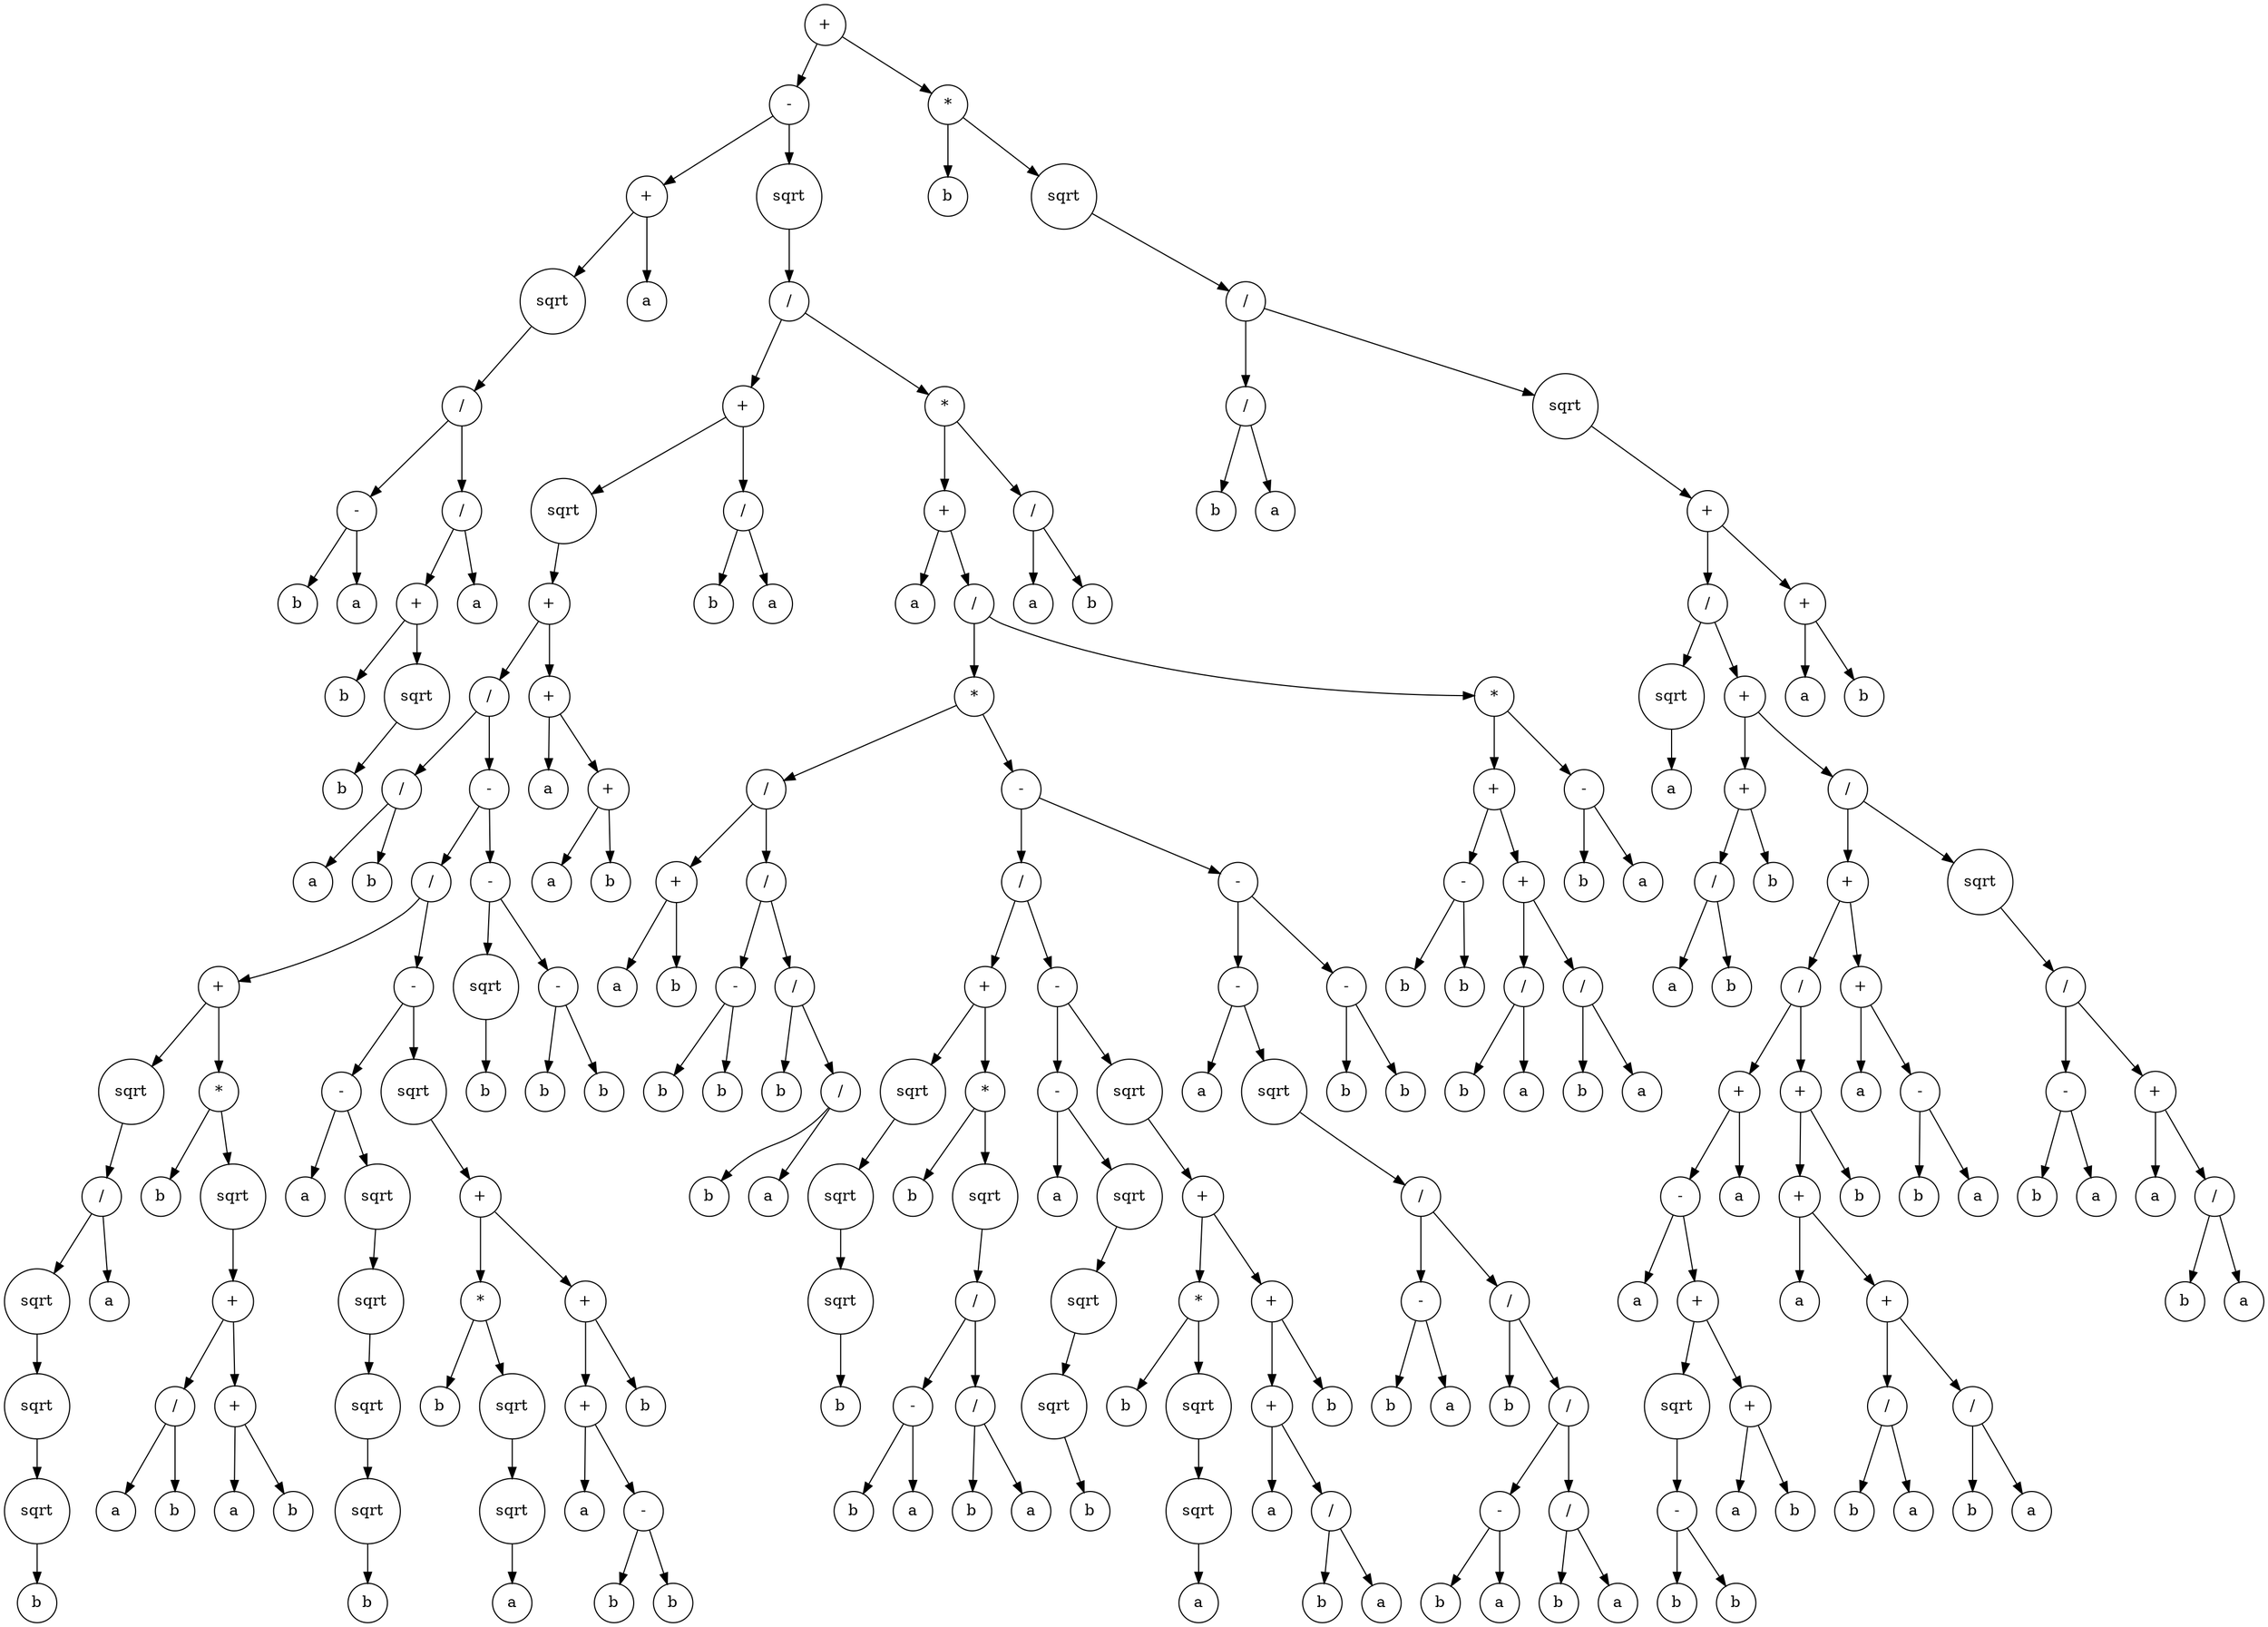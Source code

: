 digraph g {
graph [ordering=out];
node [shape=circle];
n[label = "+"];
n0[label = "-"];
n00[label = "+"];
n000[label = "sqrt"];
n0000[label = "/"];
n00000[label = "-"];
n000000[label = "b"];
n00000 -> n000000;
n000001[label = "a"];
n00000 -> n000001;
n0000 -> n00000;
n00001[label = "/"];
n000010[label = "+"];
n0000100[label = "b"];
n000010 -> n0000100;
n0000101[label = "sqrt"];
n00001010[label = "b"];
n0000101 -> n00001010;
n000010 -> n0000101;
n00001 -> n000010;
n000011[label = "a"];
n00001 -> n000011;
n0000 -> n00001;
n000 -> n0000;
n00 -> n000;
n001[label = "a"];
n00 -> n001;
n0 -> n00;
n01[label = "sqrt"];
n010[label = "/"];
n0100[label = "+"];
n01000[label = "sqrt"];
n010000[label = "+"];
n0100000[label = "/"];
n01000000[label = "/"];
n010000000[label = "a"];
n01000000 -> n010000000;
n010000001[label = "b"];
n01000000 -> n010000001;
n0100000 -> n01000000;
n01000001[label = "-"];
n010000010[label = "/"];
n0100000100[label = "+"];
n01000001000[label = "sqrt"];
n010000010000[label = "/"];
n0100000100000[label = "sqrt"];
n01000001000000[label = "sqrt"];
n010000010000000[label = "sqrt"];
n0100000100000000[label = "b"];
n010000010000000 -> n0100000100000000;
n01000001000000 -> n010000010000000;
n0100000100000 -> n01000001000000;
n010000010000 -> n0100000100000;
n0100000100001[label = "a"];
n010000010000 -> n0100000100001;
n01000001000 -> n010000010000;
n0100000100 -> n01000001000;
n01000001001[label = "*"];
n010000010010[label = "b"];
n01000001001 -> n010000010010;
n010000010011[label = "sqrt"];
n0100000100110[label = "+"];
n01000001001100[label = "/"];
n010000010011000[label = "a"];
n01000001001100 -> n010000010011000;
n010000010011001[label = "b"];
n01000001001100 -> n010000010011001;
n0100000100110 -> n01000001001100;
n01000001001101[label = "+"];
n010000010011010[label = "a"];
n01000001001101 -> n010000010011010;
n010000010011011[label = "b"];
n01000001001101 -> n010000010011011;
n0100000100110 -> n01000001001101;
n010000010011 -> n0100000100110;
n01000001001 -> n010000010011;
n0100000100 -> n01000001001;
n010000010 -> n0100000100;
n0100000101[label = "-"];
n01000001010[label = "-"];
n010000010100[label = "a"];
n01000001010 -> n010000010100;
n010000010101[label = "sqrt"];
n0100000101010[label = "sqrt"];
n01000001010100[label = "sqrt"];
n010000010101000[label = "sqrt"];
n0100000101010000[label = "b"];
n010000010101000 -> n0100000101010000;
n01000001010100 -> n010000010101000;
n0100000101010 -> n01000001010100;
n010000010101 -> n0100000101010;
n01000001010 -> n010000010101;
n0100000101 -> n01000001010;
n01000001011[label = "sqrt"];
n010000010110[label = "+"];
n0100000101100[label = "*"];
n01000001011000[label = "b"];
n0100000101100 -> n01000001011000;
n01000001011001[label = "sqrt"];
n010000010110010[label = "sqrt"];
n0100000101100100[label = "a"];
n010000010110010 -> n0100000101100100;
n01000001011001 -> n010000010110010;
n0100000101100 -> n01000001011001;
n010000010110 -> n0100000101100;
n0100000101101[label = "+"];
n01000001011010[label = "+"];
n010000010110100[label = "a"];
n01000001011010 -> n010000010110100;
n010000010110101[label = "-"];
n0100000101101010[label = "b"];
n010000010110101 -> n0100000101101010;
n0100000101101011[label = "b"];
n010000010110101 -> n0100000101101011;
n01000001011010 -> n010000010110101;
n0100000101101 -> n01000001011010;
n01000001011011[label = "b"];
n0100000101101 -> n01000001011011;
n010000010110 -> n0100000101101;
n01000001011 -> n010000010110;
n0100000101 -> n01000001011;
n010000010 -> n0100000101;
n01000001 -> n010000010;
n010000011[label = "-"];
n0100000110[label = "sqrt"];
n01000001100[label = "b"];
n0100000110 -> n01000001100;
n010000011 -> n0100000110;
n0100000111[label = "-"];
n01000001110[label = "b"];
n0100000111 -> n01000001110;
n01000001111[label = "b"];
n0100000111 -> n01000001111;
n010000011 -> n0100000111;
n01000001 -> n010000011;
n0100000 -> n01000001;
n010000 -> n0100000;
n0100001[label = "+"];
n01000010[label = "a"];
n0100001 -> n01000010;
n01000011[label = "+"];
n010000110[label = "a"];
n01000011 -> n010000110;
n010000111[label = "b"];
n01000011 -> n010000111;
n0100001 -> n01000011;
n010000 -> n0100001;
n01000 -> n010000;
n0100 -> n01000;
n01001[label = "/"];
n010010[label = "b"];
n01001 -> n010010;
n010011[label = "a"];
n01001 -> n010011;
n0100 -> n01001;
n010 -> n0100;
n0101[label = "*"];
n01010[label = "+"];
n010100[label = "a"];
n01010 -> n010100;
n010101[label = "/"];
n0101010[label = "*"];
n01010100[label = "/"];
n010101000[label = "+"];
n0101010000[label = "a"];
n010101000 -> n0101010000;
n0101010001[label = "b"];
n010101000 -> n0101010001;
n01010100 -> n010101000;
n010101001[label = "/"];
n0101010010[label = "-"];
n01010100100[label = "b"];
n0101010010 -> n01010100100;
n01010100101[label = "b"];
n0101010010 -> n01010100101;
n010101001 -> n0101010010;
n0101010011[label = "/"];
n01010100110[label = "b"];
n0101010011 -> n01010100110;
n01010100111[label = "/"];
n010101001110[label = "b"];
n01010100111 -> n010101001110;
n010101001111[label = "a"];
n01010100111 -> n010101001111;
n0101010011 -> n01010100111;
n010101001 -> n0101010011;
n01010100 -> n010101001;
n0101010 -> n01010100;
n01010101[label = "-"];
n010101010[label = "/"];
n0101010100[label = "+"];
n01010101000[label = "sqrt"];
n010101010000[label = "sqrt"];
n0101010100000[label = "sqrt"];
n01010101000000[label = "b"];
n0101010100000 -> n01010101000000;
n010101010000 -> n0101010100000;
n01010101000 -> n010101010000;
n0101010100 -> n01010101000;
n01010101001[label = "*"];
n010101010010[label = "b"];
n01010101001 -> n010101010010;
n010101010011[label = "sqrt"];
n0101010100110[label = "/"];
n01010101001100[label = "-"];
n010101010011000[label = "b"];
n01010101001100 -> n010101010011000;
n010101010011001[label = "a"];
n01010101001100 -> n010101010011001;
n0101010100110 -> n01010101001100;
n01010101001101[label = "/"];
n010101010011010[label = "b"];
n01010101001101 -> n010101010011010;
n010101010011011[label = "a"];
n01010101001101 -> n010101010011011;
n0101010100110 -> n01010101001101;
n010101010011 -> n0101010100110;
n01010101001 -> n010101010011;
n0101010100 -> n01010101001;
n010101010 -> n0101010100;
n0101010101[label = "-"];
n01010101010[label = "-"];
n010101010100[label = "a"];
n01010101010 -> n010101010100;
n010101010101[label = "sqrt"];
n0101010101010[label = "sqrt"];
n01010101010100[label = "sqrt"];
n010101010101000[label = "b"];
n01010101010100 -> n010101010101000;
n0101010101010 -> n01010101010100;
n010101010101 -> n0101010101010;
n01010101010 -> n010101010101;
n0101010101 -> n01010101010;
n01010101011[label = "sqrt"];
n010101010110[label = "+"];
n0101010101100[label = "*"];
n01010101011000[label = "b"];
n0101010101100 -> n01010101011000;
n01010101011001[label = "sqrt"];
n010101010110010[label = "sqrt"];
n0101010101100100[label = "a"];
n010101010110010 -> n0101010101100100;
n01010101011001 -> n010101010110010;
n0101010101100 -> n01010101011001;
n010101010110 -> n0101010101100;
n0101010101101[label = "+"];
n01010101011010[label = "+"];
n010101010110100[label = "a"];
n01010101011010 -> n010101010110100;
n010101010110101[label = "/"];
n0101010101101010[label = "b"];
n010101010110101 -> n0101010101101010;
n0101010101101011[label = "a"];
n010101010110101 -> n0101010101101011;
n01010101011010 -> n010101010110101;
n0101010101101 -> n01010101011010;
n01010101011011[label = "b"];
n0101010101101 -> n01010101011011;
n010101010110 -> n0101010101101;
n01010101011 -> n010101010110;
n0101010101 -> n01010101011;
n010101010 -> n0101010101;
n01010101 -> n010101010;
n010101011[label = "-"];
n0101010110[label = "-"];
n01010101100[label = "a"];
n0101010110 -> n01010101100;
n01010101101[label = "sqrt"];
n010101011010[label = "/"];
n0101010110100[label = "-"];
n01010101101000[label = "b"];
n0101010110100 -> n01010101101000;
n01010101101001[label = "a"];
n0101010110100 -> n01010101101001;
n010101011010 -> n0101010110100;
n0101010110101[label = "/"];
n01010101101010[label = "b"];
n0101010110101 -> n01010101101010;
n01010101101011[label = "/"];
n010101011010110[label = "-"];
n0101010110101100[label = "b"];
n010101011010110 -> n0101010110101100;
n0101010110101101[label = "a"];
n010101011010110 -> n0101010110101101;
n01010101101011 -> n010101011010110;
n010101011010111[label = "/"];
n0101010110101110[label = "b"];
n010101011010111 -> n0101010110101110;
n0101010110101111[label = "a"];
n010101011010111 -> n0101010110101111;
n01010101101011 -> n010101011010111;
n0101010110101 -> n01010101101011;
n010101011010 -> n0101010110101;
n01010101101 -> n010101011010;
n0101010110 -> n01010101101;
n010101011 -> n0101010110;
n0101010111[label = "-"];
n01010101110[label = "b"];
n0101010111 -> n01010101110;
n01010101111[label = "b"];
n0101010111 -> n01010101111;
n010101011 -> n0101010111;
n01010101 -> n010101011;
n0101010 -> n01010101;
n010101 -> n0101010;
n0101011[label = "*"];
n01010110[label = "+"];
n010101100[label = "-"];
n0101011000[label = "b"];
n010101100 -> n0101011000;
n0101011001[label = "b"];
n010101100 -> n0101011001;
n01010110 -> n010101100;
n010101101[label = "+"];
n0101011010[label = "/"];
n01010110100[label = "b"];
n0101011010 -> n01010110100;
n01010110101[label = "a"];
n0101011010 -> n01010110101;
n010101101 -> n0101011010;
n0101011011[label = "/"];
n01010110110[label = "b"];
n0101011011 -> n01010110110;
n01010110111[label = "a"];
n0101011011 -> n01010110111;
n010101101 -> n0101011011;
n01010110 -> n010101101;
n0101011 -> n01010110;
n01010111[label = "-"];
n010101110[label = "b"];
n01010111 -> n010101110;
n010101111[label = "a"];
n01010111 -> n010101111;
n0101011 -> n01010111;
n010101 -> n0101011;
n01010 -> n010101;
n0101 -> n01010;
n01011[label = "/"];
n010110[label = "a"];
n01011 -> n010110;
n010111[label = "b"];
n01011 -> n010111;
n0101 -> n01011;
n010 -> n0101;
n01 -> n010;
n0 -> n01;
n -> n0;
n1[label = "*"];
n10[label = "b"];
n1 -> n10;
n11[label = "sqrt"];
n110[label = "/"];
n1100[label = "/"];
n11000[label = "b"];
n1100 -> n11000;
n11001[label = "a"];
n1100 -> n11001;
n110 -> n1100;
n1101[label = "sqrt"];
n11010[label = "+"];
n110100[label = "/"];
n1101000[label = "sqrt"];
n11010000[label = "a"];
n1101000 -> n11010000;
n110100 -> n1101000;
n1101001[label = "+"];
n11010010[label = "+"];
n110100100[label = "/"];
n1101001000[label = "a"];
n110100100 -> n1101001000;
n1101001001[label = "b"];
n110100100 -> n1101001001;
n11010010 -> n110100100;
n110100101[label = "b"];
n11010010 -> n110100101;
n1101001 -> n11010010;
n11010011[label = "/"];
n110100110[label = "+"];
n1101001100[label = "/"];
n11010011000[label = "+"];
n110100110000[label = "-"];
n1101001100000[label = "a"];
n110100110000 -> n1101001100000;
n1101001100001[label = "+"];
n11010011000010[label = "sqrt"];
n110100110000100[label = "-"];
n1101001100001000[label = "b"];
n110100110000100 -> n1101001100001000;
n1101001100001001[label = "b"];
n110100110000100 -> n1101001100001001;
n11010011000010 -> n110100110000100;
n1101001100001 -> n11010011000010;
n11010011000011[label = "+"];
n110100110000110[label = "a"];
n11010011000011 -> n110100110000110;
n110100110000111[label = "b"];
n11010011000011 -> n110100110000111;
n1101001100001 -> n11010011000011;
n110100110000 -> n1101001100001;
n11010011000 -> n110100110000;
n110100110001[label = "a"];
n11010011000 -> n110100110001;
n1101001100 -> n11010011000;
n11010011001[label = "+"];
n110100110010[label = "+"];
n1101001100100[label = "a"];
n110100110010 -> n1101001100100;
n1101001100101[label = "+"];
n11010011001010[label = "/"];
n110100110010100[label = "b"];
n11010011001010 -> n110100110010100;
n110100110010101[label = "a"];
n11010011001010 -> n110100110010101;
n1101001100101 -> n11010011001010;
n11010011001011[label = "/"];
n110100110010110[label = "b"];
n11010011001011 -> n110100110010110;
n110100110010111[label = "a"];
n11010011001011 -> n110100110010111;
n1101001100101 -> n11010011001011;
n110100110010 -> n1101001100101;
n11010011001 -> n110100110010;
n110100110011[label = "b"];
n11010011001 -> n110100110011;
n1101001100 -> n11010011001;
n110100110 -> n1101001100;
n1101001101[label = "+"];
n11010011010[label = "a"];
n1101001101 -> n11010011010;
n11010011011[label = "-"];
n110100110110[label = "b"];
n11010011011 -> n110100110110;
n110100110111[label = "a"];
n11010011011 -> n110100110111;
n1101001101 -> n11010011011;
n110100110 -> n1101001101;
n11010011 -> n110100110;
n110100111[label = "sqrt"];
n1101001110[label = "/"];
n11010011100[label = "-"];
n110100111000[label = "b"];
n11010011100 -> n110100111000;
n110100111001[label = "a"];
n11010011100 -> n110100111001;
n1101001110 -> n11010011100;
n11010011101[label = "+"];
n110100111010[label = "a"];
n11010011101 -> n110100111010;
n110100111011[label = "/"];
n1101001110110[label = "b"];
n110100111011 -> n1101001110110;
n1101001110111[label = "a"];
n110100111011 -> n1101001110111;
n11010011101 -> n110100111011;
n1101001110 -> n11010011101;
n110100111 -> n1101001110;
n11010011 -> n110100111;
n1101001 -> n11010011;
n110100 -> n1101001;
n11010 -> n110100;
n110101[label = "+"];
n1101010[label = "a"];
n110101 -> n1101010;
n1101011[label = "b"];
n110101 -> n1101011;
n11010 -> n110101;
n1101 -> n11010;
n110 -> n1101;
n11 -> n110;
n1 -> n11;
n -> n1;
}
